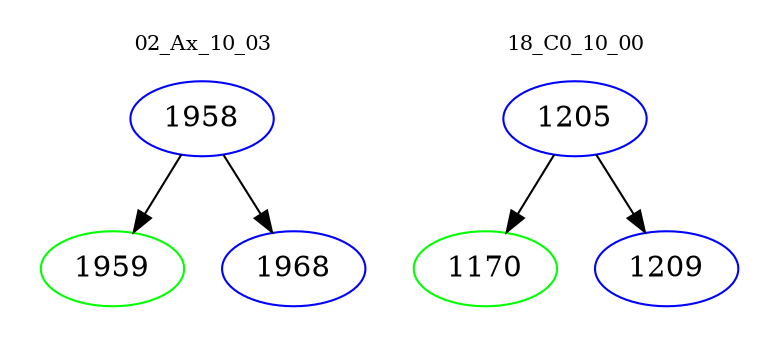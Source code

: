 digraph{
subgraph cluster_0 {
color = white
label = "02_Ax_10_03";
fontsize=10;
T0_1958 [label="1958", color="blue"]
T0_1958 -> T0_1959 [color="black"]
T0_1959 [label="1959", color="green"]
T0_1958 -> T0_1968 [color="black"]
T0_1968 [label="1968", color="blue"]
}
subgraph cluster_1 {
color = white
label = "18_C0_10_00";
fontsize=10;
T1_1205 [label="1205", color="blue"]
T1_1205 -> T1_1170 [color="black"]
T1_1170 [label="1170", color="green"]
T1_1205 -> T1_1209 [color="black"]
T1_1209 [label="1209", color="blue"]
}
}
